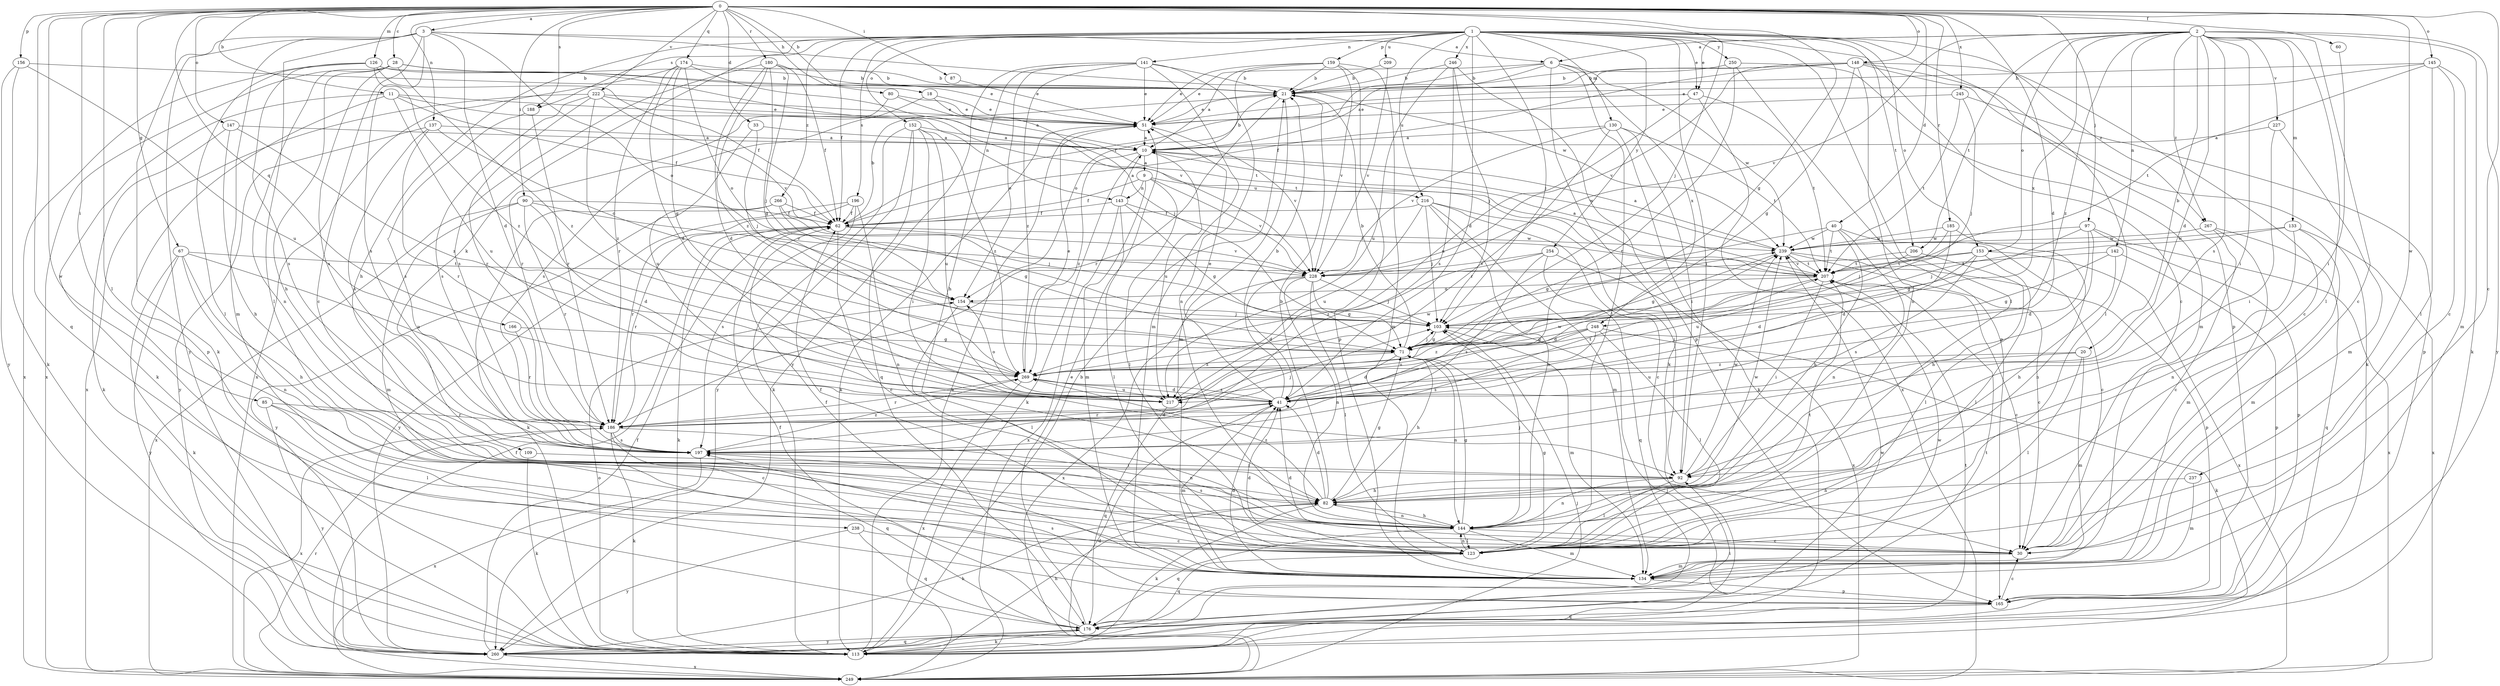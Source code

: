 strict digraph  {
0;
1;
2;
3;
6;
9;
10;
11;
18;
20;
21;
28;
30;
33;
40;
41;
47;
51;
60;
62;
67;
71;
80;
82;
85;
87;
90;
92;
97;
103;
109;
113;
123;
126;
130;
133;
134;
137;
141;
142;
143;
144;
145;
147;
148;
152;
153;
154;
156;
159;
165;
166;
174;
176;
180;
185;
186;
188;
196;
197;
206;
207;
209;
216;
217;
222;
227;
228;
237;
238;
239;
245;
246;
248;
249;
250;
254;
260;
266;
267;
269;
0 -> 3  [label=a];
0 -> 11  [label=b];
0 -> 18  [label=b];
0 -> 28  [label=c];
0 -> 30  [label=c];
0 -> 33  [label=d];
0 -> 40  [label=d];
0 -> 41  [label=d];
0 -> 60  [label=f];
0 -> 67  [label=g];
0 -> 71  [label=g];
0 -> 80  [label=h];
0 -> 85  [label=i];
0 -> 87  [label=i];
0 -> 90  [label=i];
0 -> 97  [label=j];
0 -> 103  [label=j];
0 -> 123  [label=l];
0 -> 126  [label=m];
0 -> 137  [label=n];
0 -> 145  [label=o];
0 -> 147  [label=o];
0 -> 148  [label=o];
0 -> 156  [label=p];
0 -> 166  [label=q];
0 -> 174  [label=q];
0 -> 176  [label=q];
0 -> 180  [label=r];
0 -> 185  [label=r];
0 -> 188  [label=s];
0 -> 222  [label=v];
0 -> 237  [label=w];
0 -> 238  [label=w];
0 -> 245  [label=x];
1 -> 30  [label=c];
1 -> 41  [label=d];
1 -> 47  [label=e];
1 -> 62  [label=f];
1 -> 82  [label=h];
1 -> 92  [label=i];
1 -> 103  [label=j];
1 -> 109  [label=k];
1 -> 123  [label=l];
1 -> 130  [label=m];
1 -> 141  [label=n];
1 -> 152  [label=o];
1 -> 153  [label=o];
1 -> 159  [label=p];
1 -> 165  [label=p];
1 -> 188  [label=s];
1 -> 196  [label=s];
1 -> 206  [label=t];
1 -> 209  [label=u];
1 -> 216  [label=u];
1 -> 246  [label=x];
1 -> 250  [label=y];
1 -> 254  [label=y];
1 -> 266  [label=z];
1 -> 267  [label=z];
2 -> 6  [label=a];
2 -> 20  [label=b];
2 -> 30  [label=c];
2 -> 41  [label=d];
2 -> 47  [label=e];
2 -> 92  [label=i];
2 -> 113  [label=k];
2 -> 123  [label=l];
2 -> 133  [label=m];
2 -> 142  [label=n];
2 -> 153  [label=o];
2 -> 197  [label=s];
2 -> 206  [label=t];
2 -> 227  [label=v];
2 -> 228  [label=v];
2 -> 248  [label=x];
2 -> 260  [label=y];
2 -> 267  [label=z];
2 -> 269  [label=z];
3 -> 6  [label=a];
3 -> 30  [label=c];
3 -> 41  [label=d];
3 -> 113  [label=k];
3 -> 123  [label=l];
3 -> 134  [label=m];
3 -> 154  [label=o];
3 -> 197  [label=s];
3 -> 239  [label=w];
3 -> 260  [label=y];
6 -> 21  [label=b];
6 -> 51  [label=e];
6 -> 62  [label=f];
6 -> 113  [label=k];
6 -> 123  [label=l];
6 -> 239  [label=w];
6 -> 248  [label=x];
9 -> 62  [label=f];
9 -> 123  [label=l];
9 -> 134  [label=m];
9 -> 143  [label=n];
9 -> 216  [label=u];
9 -> 228  [label=v];
10 -> 9  [label=a];
10 -> 21  [label=b];
10 -> 113  [label=k];
10 -> 217  [label=u];
10 -> 239  [label=w];
10 -> 269  [label=z];
11 -> 51  [label=e];
11 -> 62  [label=f];
11 -> 113  [label=k];
11 -> 143  [label=n];
11 -> 165  [label=p];
11 -> 217  [label=u];
18 -> 51  [label=e];
18 -> 103  [label=j];
18 -> 197  [label=s];
20 -> 123  [label=l];
20 -> 134  [label=m];
20 -> 217  [label=u];
20 -> 269  [label=z];
21 -> 51  [label=e];
21 -> 134  [label=m];
21 -> 186  [label=r];
28 -> 21  [label=b];
28 -> 51  [label=e];
28 -> 82  [label=h];
28 -> 144  [label=n];
28 -> 197  [label=s];
28 -> 249  [label=x];
28 -> 269  [label=z];
30 -> 41  [label=d];
30 -> 134  [label=m];
33 -> 10  [label=a];
33 -> 103  [label=j];
33 -> 217  [label=u];
40 -> 30  [label=c];
40 -> 71  [label=g];
40 -> 82  [label=h];
40 -> 144  [label=n];
40 -> 207  [label=t];
40 -> 239  [label=w];
41 -> 21  [label=b];
41 -> 51  [label=e];
41 -> 134  [label=m];
41 -> 154  [label=o];
41 -> 186  [label=r];
41 -> 207  [label=t];
41 -> 269  [label=z];
47 -> 51  [label=e];
47 -> 207  [label=t];
47 -> 217  [label=u];
47 -> 249  [label=x];
51 -> 10  [label=a];
51 -> 113  [label=k];
51 -> 228  [label=v];
60 -> 92  [label=i];
62 -> 21  [label=b];
62 -> 30  [label=c];
62 -> 113  [label=k];
62 -> 186  [label=r];
62 -> 228  [label=v];
62 -> 239  [label=w];
67 -> 82  [label=h];
67 -> 113  [label=k];
67 -> 144  [label=n];
67 -> 207  [label=t];
67 -> 217  [label=u];
67 -> 260  [label=y];
71 -> 21  [label=b];
71 -> 41  [label=d];
71 -> 82  [label=h];
71 -> 103  [label=j];
71 -> 144  [label=n];
71 -> 269  [label=z];
80 -> 10  [label=a];
80 -> 51  [label=e];
80 -> 186  [label=r];
82 -> 21  [label=b];
82 -> 41  [label=d];
82 -> 71  [label=g];
82 -> 113  [label=k];
82 -> 144  [label=n];
82 -> 239  [label=w];
82 -> 269  [label=z];
85 -> 30  [label=c];
85 -> 123  [label=l];
85 -> 186  [label=r];
85 -> 260  [label=y];
87 -> 51  [label=e];
90 -> 41  [label=d];
90 -> 62  [label=f];
90 -> 134  [label=m];
90 -> 186  [label=r];
90 -> 228  [label=v];
90 -> 249  [label=x];
92 -> 82  [label=h];
92 -> 123  [label=l];
92 -> 144  [label=n];
92 -> 239  [label=w];
97 -> 41  [label=d];
97 -> 71  [label=g];
97 -> 82  [label=h];
97 -> 165  [label=p];
97 -> 239  [label=w];
97 -> 249  [label=x];
103 -> 71  [label=g];
103 -> 134  [label=m];
109 -> 92  [label=i];
109 -> 113  [label=k];
113 -> 21  [label=b];
113 -> 51  [label=e];
113 -> 82  [label=h];
113 -> 154  [label=o];
113 -> 207  [label=t];
123 -> 41  [label=d];
123 -> 62  [label=f];
123 -> 71  [label=g];
123 -> 144  [label=n];
123 -> 176  [label=q];
123 -> 207  [label=t];
126 -> 21  [label=b];
126 -> 62  [label=f];
126 -> 123  [label=l];
126 -> 197  [label=s];
126 -> 207  [label=t];
126 -> 249  [label=x];
126 -> 269  [label=z];
130 -> 10  [label=a];
130 -> 92  [label=i];
130 -> 113  [label=k];
130 -> 186  [label=r];
130 -> 207  [label=t];
130 -> 228  [label=v];
133 -> 103  [label=j];
133 -> 134  [label=m];
133 -> 144  [label=n];
133 -> 239  [label=w];
133 -> 249  [label=x];
134 -> 41  [label=d];
134 -> 62  [label=f];
134 -> 165  [label=p];
137 -> 10  [label=a];
137 -> 154  [label=o];
137 -> 186  [label=r];
137 -> 197  [label=s];
137 -> 260  [label=y];
141 -> 21  [label=b];
141 -> 51  [label=e];
141 -> 82  [label=h];
141 -> 134  [label=m];
141 -> 144  [label=n];
141 -> 154  [label=o];
141 -> 260  [label=y];
141 -> 269  [label=z];
142 -> 71  [label=g];
142 -> 82  [label=h];
142 -> 165  [label=p];
142 -> 207  [label=t];
143 -> 10  [label=a];
143 -> 62  [label=f];
143 -> 71  [label=g];
143 -> 123  [label=l];
143 -> 207  [label=t];
143 -> 249  [label=x];
144 -> 30  [label=c];
144 -> 71  [label=g];
144 -> 82  [label=h];
144 -> 103  [label=j];
144 -> 123  [label=l];
144 -> 134  [label=m];
144 -> 176  [label=q];
144 -> 197  [label=s];
145 -> 21  [label=b];
145 -> 30  [label=c];
145 -> 51  [label=e];
145 -> 123  [label=l];
145 -> 134  [label=m];
145 -> 207  [label=t];
147 -> 10  [label=a];
147 -> 82  [label=h];
147 -> 113  [label=k];
147 -> 269  [label=z];
148 -> 10  [label=a];
148 -> 21  [label=b];
148 -> 30  [label=c];
148 -> 62  [label=f];
148 -> 71  [label=g];
148 -> 113  [label=k];
148 -> 123  [label=l];
148 -> 144  [label=n];
148 -> 228  [label=v];
152 -> 10  [label=a];
152 -> 92  [label=i];
152 -> 113  [label=k];
152 -> 176  [label=q];
152 -> 217  [label=u];
152 -> 260  [label=y];
152 -> 269  [label=z];
153 -> 41  [label=d];
153 -> 123  [label=l];
153 -> 197  [label=s];
153 -> 207  [label=t];
153 -> 228  [label=v];
153 -> 249  [label=x];
154 -> 103  [label=j];
154 -> 123  [label=l];
156 -> 21  [label=b];
156 -> 113  [label=k];
156 -> 217  [label=u];
156 -> 260  [label=y];
159 -> 10  [label=a];
159 -> 21  [label=b];
159 -> 51  [label=e];
159 -> 134  [label=m];
159 -> 154  [label=o];
159 -> 165  [label=p];
159 -> 228  [label=v];
165 -> 30  [label=c];
165 -> 176  [label=q];
165 -> 197  [label=s];
166 -> 71  [label=g];
166 -> 186  [label=r];
174 -> 21  [label=b];
174 -> 41  [label=d];
174 -> 71  [label=g];
174 -> 154  [label=o];
174 -> 186  [label=r];
174 -> 228  [label=v];
174 -> 249  [label=x];
176 -> 51  [label=e];
176 -> 62  [label=f];
176 -> 92  [label=i];
176 -> 113  [label=k];
176 -> 207  [label=t];
176 -> 239  [label=w];
176 -> 260  [label=y];
180 -> 21  [label=b];
180 -> 41  [label=d];
180 -> 62  [label=f];
180 -> 71  [label=g];
180 -> 103  [label=j];
180 -> 197  [label=s];
180 -> 269  [label=z];
185 -> 41  [label=d];
185 -> 103  [label=j];
185 -> 144  [label=n];
185 -> 239  [label=w];
186 -> 41  [label=d];
186 -> 103  [label=j];
186 -> 113  [label=k];
186 -> 144  [label=n];
186 -> 176  [label=q];
186 -> 197  [label=s];
186 -> 249  [label=x];
188 -> 186  [label=r];
188 -> 197  [label=s];
196 -> 62  [label=f];
196 -> 144  [label=n];
196 -> 186  [label=r];
196 -> 197  [label=s];
196 -> 260  [label=y];
197 -> 92  [label=i];
197 -> 249  [label=x];
197 -> 269  [label=z];
206 -> 123  [label=l];
206 -> 207  [label=t];
206 -> 217  [label=u];
207 -> 10  [label=a];
207 -> 30  [label=c];
207 -> 41  [label=d];
207 -> 92  [label=i];
207 -> 154  [label=o];
209 -> 21  [label=b];
209 -> 228  [label=v];
216 -> 30  [label=c];
216 -> 62  [label=f];
216 -> 92  [label=i];
216 -> 103  [label=j];
216 -> 134  [label=m];
216 -> 144  [label=n];
216 -> 217  [label=u];
217 -> 176  [label=q];
217 -> 239  [label=w];
222 -> 51  [label=e];
222 -> 186  [label=r];
222 -> 197  [label=s];
222 -> 207  [label=t];
222 -> 228  [label=v];
222 -> 249  [label=x];
222 -> 269  [label=z];
227 -> 10  [label=a];
227 -> 92  [label=i];
227 -> 134  [label=m];
228 -> 41  [label=d];
228 -> 71  [label=g];
228 -> 103  [label=j];
228 -> 123  [label=l];
228 -> 144  [label=n];
228 -> 249  [label=x];
237 -> 82  [label=h];
237 -> 134  [label=m];
238 -> 30  [label=c];
238 -> 176  [label=q];
238 -> 260  [label=y];
239 -> 10  [label=a];
239 -> 30  [label=c];
239 -> 71  [label=g];
239 -> 165  [label=p];
239 -> 207  [label=t];
245 -> 51  [label=e];
245 -> 103  [label=j];
245 -> 165  [label=p];
245 -> 207  [label=t];
246 -> 21  [label=b];
246 -> 103  [label=j];
246 -> 165  [label=p];
246 -> 197  [label=s];
246 -> 217  [label=u];
248 -> 71  [label=g];
248 -> 113  [label=k];
248 -> 123  [label=l];
248 -> 197  [label=s];
248 -> 217  [label=u];
248 -> 269  [label=z];
249 -> 41  [label=d];
249 -> 62  [label=f];
249 -> 103  [label=j];
249 -> 186  [label=r];
250 -> 21  [label=b];
250 -> 134  [label=m];
250 -> 165  [label=p];
250 -> 186  [label=r];
254 -> 176  [label=q];
254 -> 197  [label=s];
254 -> 228  [label=v];
254 -> 249  [label=x];
254 -> 269  [label=z];
260 -> 62  [label=f];
260 -> 82  [label=h];
260 -> 103  [label=j];
260 -> 176  [label=q];
260 -> 239  [label=w];
260 -> 249  [label=x];
266 -> 62  [label=f];
266 -> 71  [label=g];
266 -> 103  [label=j];
266 -> 113  [label=k];
266 -> 260  [label=y];
267 -> 30  [label=c];
267 -> 134  [label=m];
267 -> 176  [label=q];
267 -> 239  [label=w];
269 -> 41  [label=d];
269 -> 51  [label=e];
269 -> 186  [label=r];
269 -> 217  [label=u];
269 -> 239  [label=w];
269 -> 249  [label=x];
}
